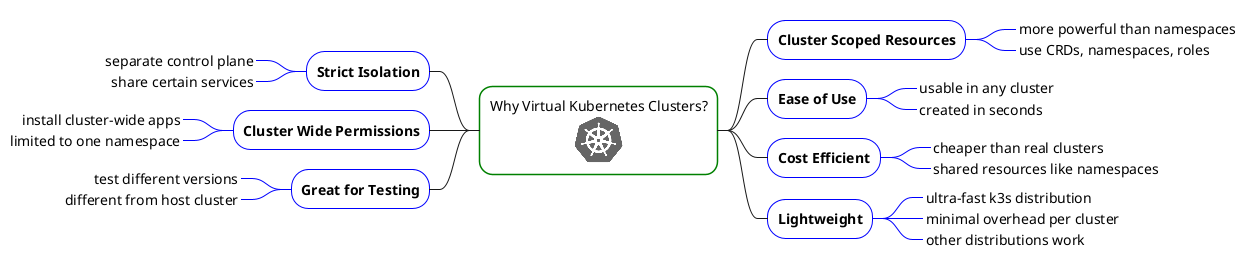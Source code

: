 @startmindmap
!include <logos/kubernetes>
<style>
mindmapDiagram {
    node {
        BackgroundColor white
        LineColor green
    }
    depth(1) {
        LineColor blue
        BackgroundColor white
        LineThickness 1.0
        RoundCorner 35
        Shadowing 0.0
        FontStyle bold
    }
}
</style>

*  Why Virtual Kubernetes Clusters?\n                       <$kubernetes>
** Cluster Scoped Resources
***_ more powerful than namespaces
***_ use CRDs, namespaces, roles
** Ease of Use
***_ usable in any cluster
***_ created in seconds
** Cost Efficient
***_ cheaper than real clusters
***_ shared resources like namespaces
** Lightweight
***_ ultra-fast k3s distribution
***_ minimal overhead per cluster
***_ other distributions work

left side

** Strict Isolation
***_ separate control plane
***_ share certain services
** Cluster Wide Permissions
***_ install cluster-wide apps
***_ limited to one namespace
** Great for Testing
***_ test different versions
***_ different from host cluster

@endmindmap
